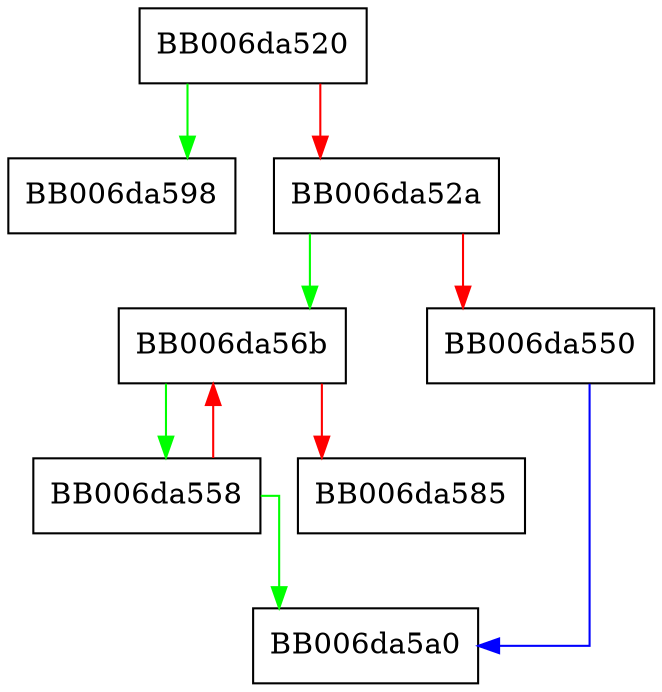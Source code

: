 digraph gmac_update {
  node [shape="box"];
  graph [splines=ortho];
  BB006da520 -> BB006da598 [color="green"];
  BB006da520 -> BB006da52a [color="red"];
  BB006da52a -> BB006da56b [color="green"];
  BB006da52a -> BB006da550 [color="red"];
  BB006da550 -> BB006da5a0 [color="blue"];
  BB006da558 -> BB006da5a0 [color="green"];
  BB006da558 -> BB006da56b [color="red"];
  BB006da56b -> BB006da558 [color="green"];
  BB006da56b -> BB006da585 [color="red"];
}